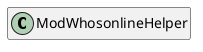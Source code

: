 @startuml
set namespaceSeparator \\
hide members
hide << alias >> circle

class ModWhosonlineHelper
@enduml

